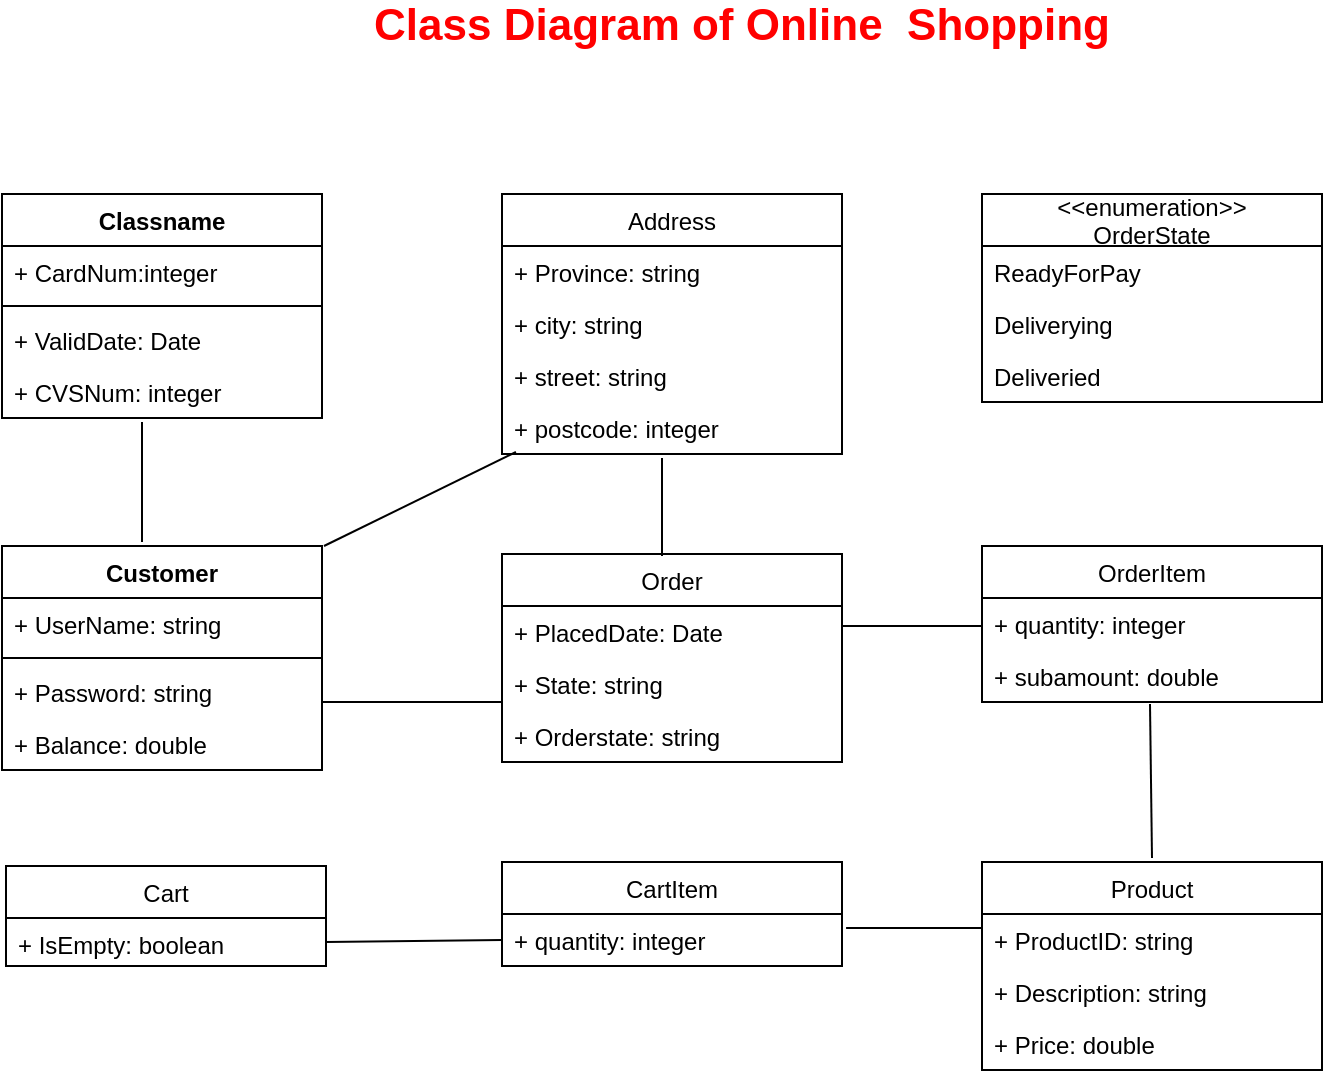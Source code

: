 <mxfile version="10.6.7" type="github"><diagram id="J1D0ATZMFacYLP0r3z99" name="Page-1"><mxGraphModel dx="823" dy="462" grid="1" gridSize="10" guides="1" tooltips="1" connect="1" arrows="1" fold="1" page="1" pageScale="1" pageWidth="827" pageHeight="1169" math="0" shadow="0"><root><mxCell id="0"/><mxCell id="1" parent="0"/><mxCell id="G03PFv0l1zWQtO_Dz44K-1" value="Classname" style="swimlane;fontStyle=1;align=center;verticalAlign=top;childLayout=stackLayout;horizontal=1;startSize=26;horizontalStack=0;resizeParent=1;resizeParentMax=0;resizeLast=0;collapsible=1;marginBottom=0;" vertex="1" parent="1"><mxGeometry x="110" y="584" width="160" height="112" as="geometry"><mxRectangle x="20" y="920" width="90" height="26" as="alternateBounds"/></mxGeometry></mxCell><mxCell id="G03PFv0l1zWQtO_Dz44K-2" value="+ CardNum:integer" style="text;strokeColor=none;fillColor=none;align=left;verticalAlign=top;spacingLeft=4;spacingRight=4;overflow=hidden;rotatable=0;points=[[0,0.5],[1,0.5]];portConstraint=eastwest;" vertex="1" parent="G03PFv0l1zWQtO_Dz44K-1"><mxGeometry y="26" width="160" height="26" as="geometry"/></mxCell><mxCell id="G03PFv0l1zWQtO_Dz44K-3" value="" style="line;strokeWidth=1;fillColor=none;align=left;verticalAlign=middle;spacingTop=-1;spacingLeft=3;spacingRight=3;rotatable=0;labelPosition=right;points=[];portConstraint=eastwest;" vertex="1" parent="G03PFv0l1zWQtO_Dz44K-1"><mxGeometry y="52" width="160" height="8" as="geometry"/></mxCell><mxCell id="G03PFv0l1zWQtO_Dz44K-4" value="+ ValidDate: Date" style="text;strokeColor=none;fillColor=none;align=left;verticalAlign=top;spacingLeft=4;spacingRight=4;overflow=hidden;rotatable=0;points=[[0,0.5],[1,0.5]];portConstraint=eastwest;" vertex="1" parent="G03PFv0l1zWQtO_Dz44K-1"><mxGeometry y="60" width="160" height="26" as="geometry"/></mxCell><mxCell id="G03PFv0l1zWQtO_Dz44K-9" value="+ CVSNum: integer" style="text;strokeColor=none;fillColor=none;align=left;verticalAlign=top;spacingLeft=4;spacingRight=4;overflow=hidden;rotatable=0;points=[[0,0.5],[1,0.5]];portConstraint=eastwest;" vertex="1" parent="G03PFv0l1zWQtO_Dz44K-1"><mxGeometry y="86" width="160" height="26" as="geometry"/></mxCell><mxCell id="G03PFv0l1zWQtO_Dz44K-10" value="Customer" style="swimlane;fontStyle=1;align=center;verticalAlign=top;childLayout=stackLayout;horizontal=1;startSize=26;horizontalStack=0;resizeParent=1;resizeParentMax=0;resizeLast=0;collapsible=1;marginBottom=0;" vertex="1" parent="1"><mxGeometry x="110" y="760" width="160" height="112" as="geometry"><mxRectangle x="20" y="1050" width="90" height="26" as="alternateBounds"/></mxGeometry></mxCell><mxCell id="G03PFv0l1zWQtO_Dz44K-11" value="+ UserName: string " style="text;strokeColor=none;fillColor=none;align=left;verticalAlign=top;spacingLeft=4;spacingRight=4;overflow=hidden;rotatable=0;points=[[0,0.5],[1,0.5]];portConstraint=eastwest;" vertex="1" parent="G03PFv0l1zWQtO_Dz44K-10"><mxGeometry y="26" width="160" height="26" as="geometry"/></mxCell><mxCell id="G03PFv0l1zWQtO_Dz44K-12" value="" style="line;strokeWidth=1;fillColor=none;align=left;verticalAlign=middle;spacingTop=-1;spacingLeft=3;spacingRight=3;rotatable=0;labelPosition=right;points=[];portConstraint=eastwest;" vertex="1" parent="G03PFv0l1zWQtO_Dz44K-10"><mxGeometry y="52" width="160" height="8" as="geometry"/></mxCell><mxCell id="G03PFv0l1zWQtO_Dz44K-13" value="+ Password: string" style="text;strokeColor=none;fillColor=none;align=left;verticalAlign=top;spacingLeft=4;spacingRight=4;overflow=hidden;rotatable=0;points=[[0,0.5],[1,0.5]];portConstraint=eastwest;" vertex="1" parent="G03PFv0l1zWQtO_Dz44K-10"><mxGeometry y="60" width="160" height="26" as="geometry"/></mxCell><mxCell id="G03PFv0l1zWQtO_Dz44K-14" value="+ Balance: double" style="text;strokeColor=none;fillColor=none;align=left;verticalAlign=top;spacingLeft=4;spacingRight=4;overflow=hidden;rotatable=0;points=[[0,0.5],[1,0.5]];portConstraint=eastwest;" vertex="1" parent="G03PFv0l1zWQtO_Dz44K-10"><mxGeometry y="86" width="160" height="26" as="geometry"/></mxCell><mxCell id="G03PFv0l1zWQtO_Dz44K-32" value="Cart" style="swimlane;fontStyle=0;childLayout=stackLayout;horizontal=1;startSize=26;fillColor=none;horizontalStack=0;resizeParent=1;resizeParentMax=0;resizeLast=0;collapsible=1;marginBottom=0;" vertex="1" parent="1"><mxGeometry x="112" y="920" width="160" height="50" as="geometry"/></mxCell><mxCell id="G03PFv0l1zWQtO_Dz44K-33" value="+ IsEmpty: boolean" style="text;strokeColor=none;fillColor=none;align=left;verticalAlign=top;spacingLeft=4;spacingRight=4;overflow=hidden;rotatable=0;points=[[0,0.5],[1,0.5]];portConstraint=eastwest;" vertex="1" parent="G03PFv0l1zWQtO_Dz44K-32"><mxGeometry y="26" width="160" height="24" as="geometry"/></mxCell><mxCell id="G03PFv0l1zWQtO_Dz44K-36" value="Address" style="swimlane;fontStyle=0;childLayout=stackLayout;horizontal=1;startSize=26;fillColor=none;horizontalStack=0;resizeParent=1;resizeParentMax=0;resizeLast=0;collapsible=1;marginBottom=0;" vertex="1" parent="1"><mxGeometry x="360" y="584" width="170" height="130" as="geometry"/></mxCell><mxCell id="G03PFv0l1zWQtO_Dz44K-37" value="+ Province: string" style="text;strokeColor=none;fillColor=none;align=left;verticalAlign=top;spacingLeft=4;spacingRight=4;overflow=hidden;rotatable=0;points=[[0,0.5],[1,0.5]];portConstraint=eastwest;" vertex="1" parent="G03PFv0l1zWQtO_Dz44K-36"><mxGeometry y="26" width="170" height="26" as="geometry"/></mxCell><mxCell id="G03PFv0l1zWQtO_Dz44K-38" value="+ city: string" style="text;strokeColor=none;fillColor=none;align=left;verticalAlign=top;spacingLeft=4;spacingRight=4;overflow=hidden;rotatable=0;points=[[0,0.5],[1,0.5]];portConstraint=eastwest;" vertex="1" parent="G03PFv0l1zWQtO_Dz44K-36"><mxGeometry y="52" width="170" height="26" as="geometry"/></mxCell><mxCell id="G03PFv0l1zWQtO_Dz44K-39" value="+ street: string" style="text;strokeColor=none;fillColor=none;align=left;verticalAlign=top;spacingLeft=4;spacingRight=4;overflow=hidden;rotatable=0;points=[[0,0.5],[1,0.5]];portConstraint=eastwest;" vertex="1" parent="G03PFv0l1zWQtO_Dz44K-36"><mxGeometry y="78" width="170" height="26" as="geometry"/></mxCell><mxCell id="G03PFv0l1zWQtO_Dz44K-54" value="+ postcode: integer" style="text;strokeColor=none;fillColor=none;align=left;verticalAlign=top;spacingLeft=4;spacingRight=4;overflow=hidden;rotatable=0;points=[[0,0.5],[1,0.5]];portConstraint=eastwest;" vertex="1" parent="G03PFv0l1zWQtO_Dz44K-36"><mxGeometry y="104" width="170" height="26" as="geometry"/></mxCell><mxCell id="G03PFv0l1zWQtO_Dz44K-46" value="Order" style="swimlane;fontStyle=0;childLayout=stackLayout;horizontal=1;startSize=26;fillColor=none;horizontalStack=0;resizeParent=1;resizeParentMax=0;resizeLast=0;collapsible=1;marginBottom=0;" vertex="1" parent="1"><mxGeometry x="360" y="764" width="170" height="104" as="geometry"/></mxCell><mxCell id="G03PFv0l1zWQtO_Dz44K-47" value="+ PlacedDate: Date" style="text;strokeColor=none;fillColor=none;align=left;verticalAlign=top;spacingLeft=4;spacingRight=4;overflow=hidden;rotatable=0;points=[[0,0.5],[1,0.5]];portConstraint=eastwest;" vertex="1" parent="G03PFv0l1zWQtO_Dz44K-46"><mxGeometry y="26" width="170" height="26" as="geometry"/></mxCell><mxCell id="G03PFv0l1zWQtO_Dz44K-48" value="+ State: string" style="text;strokeColor=none;fillColor=none;align=left;verticalAlign=top;spacingLeft=4;spacingRight=4;overflow=hidden;rotatable=0;points=[[0,0.5],[1,0.5]];portConstraint=eastwest;" vertex="1" parent="G03PFv0l1zWQtO_Dz44K-46"><mxGeometry y="52" width="170" height="26" as="geometry"/></mxCell><mxCell id="G03PFv0l1zWQtO_Dz44K-49" value="+ Orderstate: string" style="text;strokeColor=none;fillColor=none;align=left;verticalAlign=top;spacingLeft=4;spacingRight=4;overflow=hidden;rotatable=0;points=[[0,0.5],[1,0.5]];portConstraint=eastwest;" vertex="1" parent="G03PFv0l1zWQtO_Dz44K-46"><mxGeometry y="78" width="170" height="26" as="geometry"/></mxCell><mxCell id="G03PFv0l1zWQtO_Dz44K-50" value="CartItem" style="swimlane;fontStyle=0;childLayout=stackLayout;horizontal=1;startSize=26;fillColor=none;horizontalStack=0;resizeParent=1;resizeParentMax=0;resizeLast=0;collapsible=1;marginBottom=0;" vertex="1" parent="1"><mxGeometry x="360" y="918" width="170" height="52" as="geometry"/></mxCell><mxCell id="G03PFv0l1zWQtO_Dz44K-51" value="+ quantity: integer" style="text;strokeColor=none;fillColor=none;align=left;verticalAlign=top;spacingLeft=4;spacingRight=4;overflow=hidden;rotatable=0;points=[[0,0.5],[1,0.5]];portConstraint=eastwest;" vertex="1" parent="G03PFv0l1zWQtO_Dz44K-50"><mxGeometry y="26" width="170" height="26" as="geometry"/></mxCell><mxCell id="G03PFv0l1zWQtO_Dz44K-55" value="&lt;&lt;enumeration&gt;&gt;&#10;OrderState" style="swimlane;fontStyle=0;childLayout=stackLayout;horizontal=1;startSize=26;fillColor=none;horizontalStack=0;resizeParent=1;resizeParentMax=0;resizeLast=0;collapsible=1;marginBottom=0;" vertex="1" parent="1"><mxGeometry x="600" y="584" width="170" height="104" as="geometry"/></mxCell><mxCell id="G03PFv0l1zWQtO_Dz44K-56" value="ReadyForPay" style="text;strokeColor=none;fillColor=none;align=left;verticalAlign=top;spacingLeft=4;spacingRight=4;overflow=hidden;rotatable=0;points=[[0,0.5],[1,0.5]];portConstraint=eastwest;" vertex="1" parent="G03PFv0l1zWQtO_Dz44K-55"><mxGeometry y="26" width="170" height="26" as="geometry"/></mxCell><mxCell id="G03PFv0l1zWQtO_Dz44K-57" value="Deliverying" style="text;strokeColor=none;fillColor=none;align=left;verticalAlign=top;spacingLeft=4;spacingRight=4;overflow=hidden;rotatable=0;points=[[0,0.5],[1,0.5]];portConstraint=eastwest;" vertex="1" parent="G03PFv0l1zWQtO_Dz44K-55"><mxGeometry y="52" width="170" height="26" as="geometry"/></mxCell><mxCell id="G03PFv0l1zWQtO_Dz44K-58" value="Deliveried" style="text;strokeColor=none;fillColor=none;align=left;verticalAlign=top;spacingLeft=4;spacingRight=4;overflow=hidden;rotatable=0;points=[[0,0.5],[1,0.5]];portConstraint=eastwest;" vertex="1" parent="G03PFv0l1zWQtO_Dz44K-55"><mxGeometry y="78" width="170" height="26" as="geometry"/></mxCell><mxCell id="G03PFv0l1zWQtO_Dz44K-59" value="OrderItem" style="swimlane;fontStyle=0;childLayout=stackLayout;horizontal=1;startSize=26;fillColor=none;horizontalStack=0;resizeParent=1;resizeParentMax=0;resizeLast=0;collapsible=1;marginBottom=0;" vertex="1" parent="1"><mxGeometry x="600" y="760" width="170" height="78" as="geometry"/></mxCell><mxCell id="G03PFv0l1zWQtO_Dz44K-60" value="+ quantity: integer" style="text;strokeColor=none;fillColor=none;align=left;verticalAlign=top;spacingLeft=4;spacingRight=4;overflow=hidden;rotatable=0;points=[[0,0.5],[1,0.5]];portConstraint=eastwest;" vertex="1" parent="G03PFv0l1zWQtO_Dz44K-59"><mxGeometry y="26" width="170" height="26" as="geometry"/></mxCell><mxCell id="G03PFv0l1zWQtO_Dz44K-61" value="+ subamount: double" style="text;strokeColor=none;fillColor=none;align=left;verticalAlign=top;spacingLeft=4;spacingRight=4;overflow=hidden;rotatable=0;points=[[0,0.5],[1,0.5]];portConstraint=eastwest;" vertex="1" parent="G03PFv0l1zWQtO_Dz44K-59"><mxGeometry y="52" width="170" height="26" as="geometry"/></mxCell><mxCell id="G03PFv0l1zWQtO_Dz44K-63" value="Product" style="swimlane;fontStyle=0;childLayout=stackLayout;horizontal=1;startSize=26;fillColor=none;horizontalStack=0;resizeParent=1;resizeParentMax=0;resizeLast=0;collapsible=1;marginBottom=0;" vertex="1" parent="1"><mxGeometry x="600" y="918" width="170" height="104" as="geometry"/></mxCell><mxCell id="G03PFv0l1zWQtO_Dz44K-64" value="+ ProductID: string" style="text;strokeColor=none;fillColor=none;align=left;verticalAlign=top;spacingLeft=4;spacingRight=4;overflow=hidden;rotatable=0;points=[[0,0.5],[1,0.5]];portConstraint=eastwest;" vertex="1" parent="G03PFv0l1zWQtO_Dz44K-63"><mxGeometry y="26" width="170" height="26" as="geometry"/></mxCell><mxCell id="G03PFv0l1zWQtO_Dz44K-65" value="+ Description: string" style="text;strokeColor=none;fillColor=none;align=left;verticalAlign=top;spacingLeft=4;spacingRight=4;overflow=hidden;rotatable=0;points=[[0,0.5],[1,0.5]];portConstraint=eastwest;" vertex="1" parent="G03PFv0l1zWQtO_Dz44K-63"><mxGeometry y="52" width="170" height="26" as="geometry"/></mxCell><mxCell id="G03PFv0l1zWQtO_Dz44K-66" value="+ Price: double" style="text;strokeColor=none;fillColor=none;align=left;verticalAlign=top;spacingLeft=4;spacingRight=4;overflow=hidden;rotatable=0;points=[[0,0.5],[1,0.5]];portConstraint=eastwest;" vertex="1" parent="G03PFv0l1zWQtO_Dz44K-63"><mxGeometry y="78" width="170" height="26" as="geometry"/></mxCell><mxCell id="G03PFv0l1zWQtO_Dz44K-69" value="" style="endArrow=none;html=1;endSize=11;startSize=11;jumpSize=12;" edge="1" parent="1"><mxGeometry width="50" height="50" relative="1" as="geometry"><mxPoint x="180" y="758" as="sourcePoint"/><mxPoint x="180" y="698" as="targetPoint"/></mxGeometry></mxCell><mxCell id="G03PFv0l1zWQtO_Dz44K-70" value="" style="endArrow=none;html=1;endSize=11;startSize=11;jumpSize=12;" edge="1" parent="1"><mxGeometry width="50" height="50" relative="1" as="geometry"><mxPoint x="440" y="765" as="sourcePoint"/><mxPoint x="440" y="716" as="targetPoint"/></mxGeometry></mxCell><mxCell id="G03PFv0l1zWQtO_Dz44K-71" value="" style="endArrow=none;html=1;endSize=11;startSize=11;jumpSize=12;" edge="1" parent="1"><mxGeometry width="50" height="50" relative="1" as="geometry"><mxPoint x="530" y="800" as="sourcePoint"/><mxPoint x="600" y="800" as="targetPoint"/></mxGeometry></mxCell><mxCell id="G03PFv0l1zWQtO_Dz44K-72" value="" style="endArrow=none;html=1;entryX=0.041;entryY=0.962;entryDx=0;entryDy=0;entryPerimeter=0;" edge="1" parent="1" target="G03PFv0l1zWQtO_Dz44K-54"><mxGeometry width="50" height="50" relative="1" as="geometry"><mxPoint x="271" y="760" as="sourcePoint"/><mxPoint x="321" y="710" as="targetPoint"/></mxGeometry></mxCell><mxCell id="G03PFv0l1zWQtO_Dz44K-73" value="" style="endArrow=none;html=1;" edge="1" parent="1"><mxGeometry width="50" height="50" relative="1" as="geometry"><mxPoint x="270" y="838" as="sourcePoint"/><mxPoint x="360" y="838" as="targetPoint"/></mxGeometry></mxCell><mxCell id="G03PFv0l1zWQtO_Dz44K-74" value="" style="endArrow=none;html=1;entryX=0;entryY=0.5;entryDx=0;entryDy=0;exitX=1;exitY=0.5;exitDx=0;exitDy=0;" edge="1" parent="1" source="G03PFv0l1zWQtO_Dz44K-33" target="G03PFv0l1zWQtO_Dz44K-51"><mxGeometry width="50" height="50" relative="1" as="geometry"><mxPoint x="272" y="1007" as="sourcePoint"/><mxPoint x="322" y="957" as="targetPoint"/></mxGeometry></mxCell><mxCell id="G03PFv0l1zWQtO_Dz44K-75" value="" style="endArrow=none;html=1;exitX=1.012;exitY=0.269;exitDx=0;exitDy=0;exitPerimeter=0;entryX=0;entryY=0.269;entryDx=0;entryDy=0;entryPerimeter=0;" edge="1" parent="1" source="G03PFv0l1zWQtO_Dz44K-51" target="G03PFv0l1zWQtO_Dz44K-64"><mxGeometry width="50" height="50" relative="1" as="geometry"><mxPoint x="530" y="996" as="sourcePoint"/><mxPoint x="590" y="960" as="targetPoint"/></mxGeometry></mxCell><mxCell id="G03PFv0l1zWQtO_Dz44K-76" value="" style="endArrow=none;html=1;entryX=0.494;entryY=1.115;entryDx=0;entryDy=0;entryPerimeter=0;exitX=0.5;exitY=0;exitDx=0;exitDy=0;" edge="1" parent="1"><mxGeometry width="50" height="50" relative="1" as="geometry"><mxPoint x="685" y="916" as="sourcePoint"/><mxPoint x="684" y="839" as="targetPoint"/></mxGeometry></mxCell><mxCell id="G03PFv0l1zWQtO_Dz44K-80" value="&lt;b&gt;&lt;font style=&quot;font-size: 22px&quot; color=&quot;#ff0000&quot;&gt;Class Diagram of Online&amp;nbsp; Shopping&lt;/font&gt;&lt;/b&gt;" style="text;html=1;strokeColor=none;fillColor=none;align=center;verticalAlign=middle;whiteSpace=wrap;rounded=0;" vertex="1" parent="1"><mxGeometry x="280" y="490" width="400" height="20" as="geometry"/></mxCell></root></mxGraphModel></diagram></mxfile>